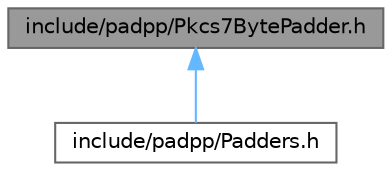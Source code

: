 digraph "include/padpp/Pkcs7BytePadder.h"
{
 // LATEX_PDF_SIZE
  bgcolor="transparent";
  edge [fontname=Helvetica,fontsize=10,labelfontname=Helvetica,labelfontsize=10];
  node [fontname=Helvetica,fontsize=10,shape=box,height=0.2,width=0.4];
  Node1 [id="Node000001",label="include/padpp/Pkcs7BytePadder.h",height=0.2,width=0.4,color="gray40", fillcolor="grey60", style="filled", fontcolor="black",tooltip=" "];
  Node1 -> Node2 [id="edge1_Node000001_Node000002",dir="back",color="steelblue1",style="solid",tooltip=" "];
  Node2 [id="Node000002",label="include/padpp/Padders.h",height=0.2,width=0.4,color="grey40", fillcolor="white", style="filled",URL="$d4/d19/padpp_2Padders_8h.html",tooltip=" "];
}
